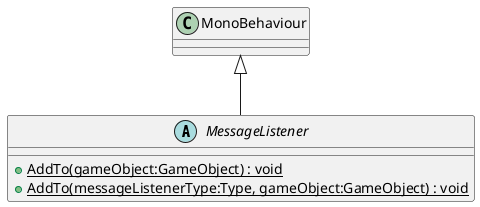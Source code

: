 @startuml
abstract class MessageListener {
    + {static} AddTo(gameObject:GameObject) : void
    + {static} AddTo(messageListenerType:Type, gameObject:GameObject) : void
}
MonoBehaviour <|-- MessageListener
@enduml
